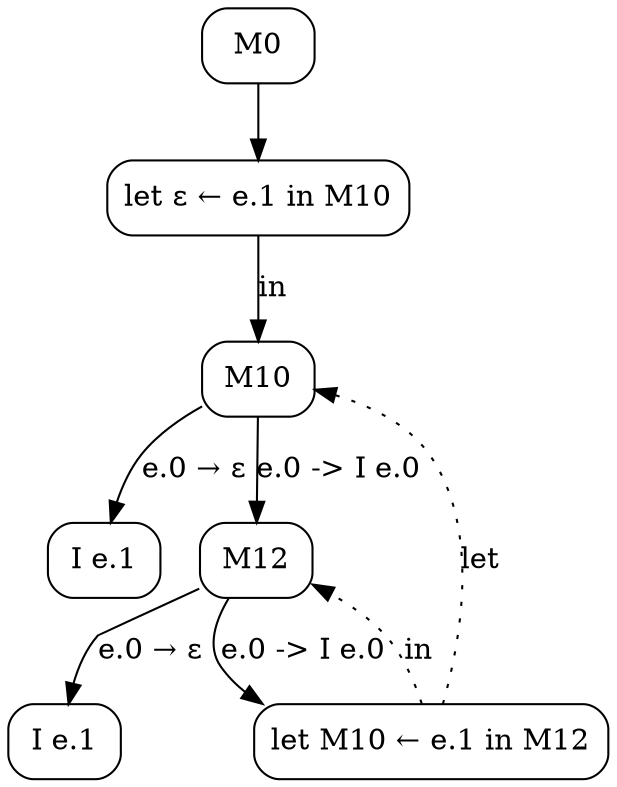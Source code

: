 digraph {
  node [shape=box, style=rounded];

  M0;
  M1 [label="let ε ← e.1 in M10"];
  M0 -> M1;
  M10;
  M1 -> M10 [label="in"];
  M11 [label="I e.1"];
  M10 -> M11 [label="e.0 → ε"];
  M12;
  M10 -> M12 [label="e.0 -> I e.0"];
  M13 [label="I e.1"];
  M12 -> M13 [label="e.0 → ε"];
  M14 [label="let M10 ← e.1 in M12"];
  M12 -> M14 [label="e.0 -> I e.0"];
  M14 -> M10 [label="let", style=dotted];
  M14 -> M12 [label="in", style=dotted];
}
